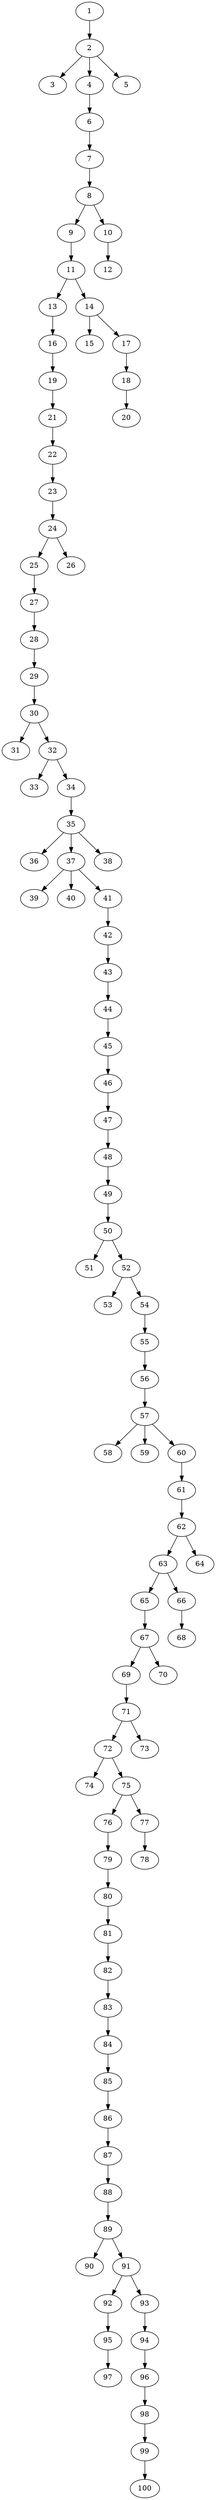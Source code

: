 // DAG automatically generated by daggen at Tue Jul 18 11:30:58 2017
// ./daggen --dot -n 100 --fat 0.2 --regular 0.2 --density 0.2 --jump 1 
digraph G {
  1 [size="549755813888", alpha="0.20"]
  1 -> 2 [size ="536870912"]
  2 [size="782757789696", alpha="0.08"]
  2 -> 3 [size ="679477248"]
  2 -> 4 [size ="679477248"]
  2 -> 5 [size ="679477248"]
  3 [size="6769469844", alpha="0.00"]
  4 [size="11820639334", alpha="0.10"]
  4 -> 6 [size ="209715200"]
  5 [size="1289769507", alpha="0.06"]
  6 [size="782757789696", alpha="0.06"]
  6 -> 7 [size ="679477248"]
  7 [size="368293445632", alpha="0.07"]
  7 -> 8 [size ="411041792"]
  8 [size="6721229098", alpha="0.01"]
  8 -> 9 [size ="209715200"]
  8 -> 10 [size ="209715200"]
  9 [size="47564885733", alpha="0.20"]
  9 -> 11 [size ="75497472"]
  10 [size="767949943936", alpha="0.02"]
  10 -> 12 [size ="679477248"]
  11 [size="174403608163", alpha="0.15"]
  11 -> 13 [size ="209715200"]
  11 -> 14 [size ="209715200"]
  12 [size="107589970260", alpha="0.07"]
  13 [size="1073741824000", alpha="0.16"]
  13 -> 16 [size ="838860800"]
  14 [size="400746886022", alpha="0.08"]
  14 -> 15 [size ="679477248"]
  14 -> 17 [size ="679477248"]
  15 [size="108721673014", alpha="0.15"]
  16 [size="368293445632", alpha="0.16"]
  16 -> 19 [size ="411041792"]
  17 [size="231928233984", alpha="0.07"]
  17 -> 18 [size ="301989888"]
  18 [size="117889723940", alpha="0.17"]
  18 -> 20 [size ="301989888"]
  19 [size="16340038688", alpha="0.18"]
  19 -> 21 [size ="411041792"]
  20 [size="8589934592", alpha="0.00"]
  21 [size="850415217392", alpha="0.11"]
  21 -> 22 [size ="536870912"]
  22 [size="4753219752", alpha="0.12"]
  22 -> 23 [size ="75497472"]
  23 [size="87657976510", alpha="0.18"]
  23 -> 24 [size ="75497472"]
  24 [size="14375923719", alpha="0.08"]
  24 -> 25 [size ="838860800"]
  24 -> 26 [size ="838860800"]
  25 [size="747894998240", alpha="0.09"]
  25 -> 27 [size ="838860800"]
  26 [size="8292402185", alpha="0.04"]
  27 [size="1043674768444", alpha="0.16"]
  27 -> 28 [size ="679477248"]
  28 [size="16066684288", alpha="0.10"]
  28 -> 29 [size ="536870912"]
  29 [size="134217728000", alpha="0.11"]
  29 -> 30 [size ="209715200"]
  30 [size="368293445632", alpha="0.17"]
  30 -> 31 [size ="411041792"]
  30 -> 32 [size ="411041792"]
  31 [size="494177463156", alpha="0.13"]
  32 [size="368293445632", alpha="0.13"]
  32 -> 33 [size ="411041792"]
  32 -> 34 [size ="411041792"]
  33 [size="38072940652", alpha="0.09"]
  34 [size="22982181940", alpha="0.17"]
  34 -> 35 [size ="33554432"]
  35 [size="6614554157", alpha="0.02"]
  35 -> 36 [size ="134217728"]
  35 -> 37 [size ="134217728"]
  35 -> 38 [size ="134217728"]
  36 [size="28991029248", alpha="0.09"]
  37 [size="3148944188", alpha="0.16"]
  37 -> 39 [size ="75497472"]
  37 -> 40 [size ="75497472"]
  37 -> 41 [size ="75497472"]
  38 [size="6485161543", alpha="0.07"]
  39 [size="312076258952", alpha="0.06"]
  40 [size="782757789696", alpha="0.13"]
  41 [size="1073741824000", alpha="0.01"]
  41 -> 42 [size ="838860800"]
  42 [size="231928233984", alpha="0.15"]
  42 -> 43 [size ="301989888"]
  43 [size="12261885468", alpha="0.12"]
  43 -> 44 [size ="301989888"]
  44 [size="23098403237", alpha="0.04"]
  44 -> 45 [size ="33554432"]
  45 [size="439104593", alpha="0.13"]
  45 -> 46 [size ="33554432"]
  46 [size="6070145590", alpha="0.17"]
  46 -> 47 [size ="134217728"]
  47 [size="7028039254", alpha="0.17"]
  47 -> 48 [size ="33554432"]
  48 [size="28991029248", alpha="0.03"]
  48 -> 49 [size ="75497472"]
  49 [size="75772392222", alpha="0.12"]
  49 -> 50 [size ="75497472"]
  50 [size="2984979366", alpha="0.18"]
  50 -> 51 [size ="209715200"]
  50 -> 52 [size ="209715200"]
  51 [size="549755813888", alpha="0.15"]
  52 [size="368293445632", alpha="0.13"]
  52 -> 53 [size ="411041792"]
  52 -> 54 [size ="411041792"]
  53 [size="889502286868", alpha="0.18"]
  54 [size="368293445632", alpha="0.14"]
  54 -> 55 [size ="411041792"]
  55 [size="188902515840", alpha="0.08"]
  55 -> 56 [size ="134217728"]
  56 [size="10105888566", alpha="0.02"]
  56 -> 57 [size ="838860800"]
  57 [size="549755813888", alpha="0.02"]
  57 -> 58 [size ="536870912"]
  57 -> 59 [size ="536870912"]
  57 -> 60 [size ="536870912"]
  58 [size="156068415522", alpha="0.11"]
  59 [size="2584646305", alpha="0.16"]
  60 [size="836472823", alpha="0.15"]
  60 -> 61 [size ="33554432"]
  61 [size="151397167764", alpha="0.19"]
  61 -> 62 [size ="134217728"]
  62 [size="688436885829", alpha="0.04"]
  62 -> 63 [size ="838860800"]
  62 -> 64 [size ="838860800"]
  63 [size="66912250464", alpha="0.06"]
  63 -> 65 [size ="134217728"]
  63 -> 66 [size ="134217728"]
  64 [size="60541114392", alpha="0.00"]
  65 [size="239393937649", alpha="0.16"]
  65 -> 67 [size ="838860800"]
  66 [size="8589934592", alpha="0.05"]
  66 -> 68 [size ="33554432"]
  67 [size="352839457961", alpha="0.12"]
  67 -> 69 [size ="301989888"]
  67 -> 70 [size ="301989888"]
  68 [size="1073741824000", alpha="0.06"]
  69 [size="68719476736", alpha="0.03"]
  69 -> 71 [size ="134217728"]
  70 [size="134217728000", alpha="0.14"]
  71 [size="14856060222", alpha="0.09"]
  71 -> 72 [size ="75497472"]
  71 -> 73 [size ="75497472"]
  72 [size="2069206093", alpha="0.03"]
  72 -> 74 [size ="75497472"]
  72 -> 75 [size ="75497472"]
  73 [size="134217728000", alpha="0.09"]
  74 [size="368293445632", alpha="0.02"]
  75 [size="8589934592", alpha="0.20"]
  75 -> 76 [size ="33554432"]
  75 -> 77 [size ="33554432"]
  76 [size="49366689258", alpha="0.11"]
  76 -> 79 [size ="209715200"]
  77 [size="835235872349", alpha="0.07"]
  77 -> 78 [size ="838860800"]
  78 [size="134217728000", alpha="0.11"]
  79 [size="8589934592", alpha="0.06"]
  79 -> 80 [size ="33554432"]
  80 [size="173691482178", alpha="0.15"]
  80 -> 81 [size ="209715200"]
  81 [size="25990948228", alpha="0.12"]
  81 -> 82 [size ="838860800"]
  82 [size="549755813888", alpha="0.15"]
  82 -> 83 [size ="536870912"]
  83 [size="441742581748", alpha="0.01"]
  83 -> 84 [size ="536870912"]
  84 [size="2694620181", alpha="0.09"]
  84 -> 85 [size ="301989888"]
  85 [size="208579036926", alpha="0.20"]
  85 -> 86 [size ="301989888"]
  86 [size="412173595186", alpha="0.11"]
  86 -> 87 [size ="301989888"]
  87 [size="710295787588", alpha="0.03"]
  87 -> 88 [size ="679477248"]
  88 [size="860914673", alpha="0.00"]
  88 -> 89 [size ="33554432"]
  89 [size="549755813888", alpha="0.09"]
  89 -> 90 [size ="536870912"]
  89 -> 91 [size ="536870912"]
  90 [size="8589934592", alpha="0.15"]
  91 [size="32304346218", alpha="0.04"]
  91 -> 92 [size ="536870912"]
  91 -> 93 [size ="536870912"]
  92 [size="1073741824000", alpha="0.10"]
  92 -> 95 [size ="838860800"]
  93 [size="21374641974", alpha="0.05"]
  93 -> 94 [size ="679477248"]
  94 [size="28842120744", alpha="0.01"]
  94 -> 96 [size ="134217728"]
  95 [size="368293445632", alpha="0.12"]
  95 -> 97 [size ="411041792"]
  96 [size="368494678167", alpha="0.14"]
  96 -> 98 [size ="838860800"]
  97 [size="68719476736", alpha="0.06"]
  98 [size="208692522086", alpha="0.06"]
  98 -> 99 [size ="301989888"]
  99 [size="183287473932", alpha="0.05"]
  99 -> 100 [size ="134217728"]
  100 [size="68719476736", alpha="0.02"]
}
